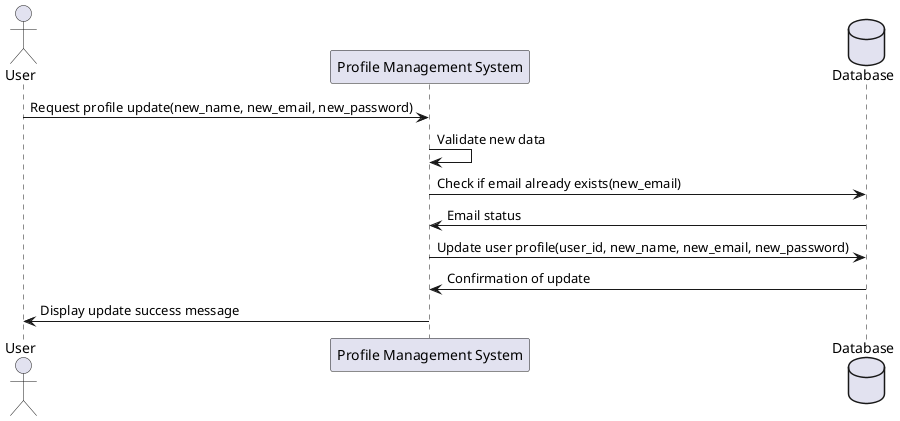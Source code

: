 @startuml
actor User
participant "Profile Management System" as PMS
database "Database" as DB

User -> PMS : Request profile update(new_name, new_email, new_password)
PMS -> PMS : Validate new data
PMS -> DB : Check if email already exists(new_email)
DB -> PMS : Email status
PMS -> DB : Update user profile(user_id, new_name, new_email, new_password)
DB -> PMS : Confirmation of update
PMS -> User : Display update success message
@enduml